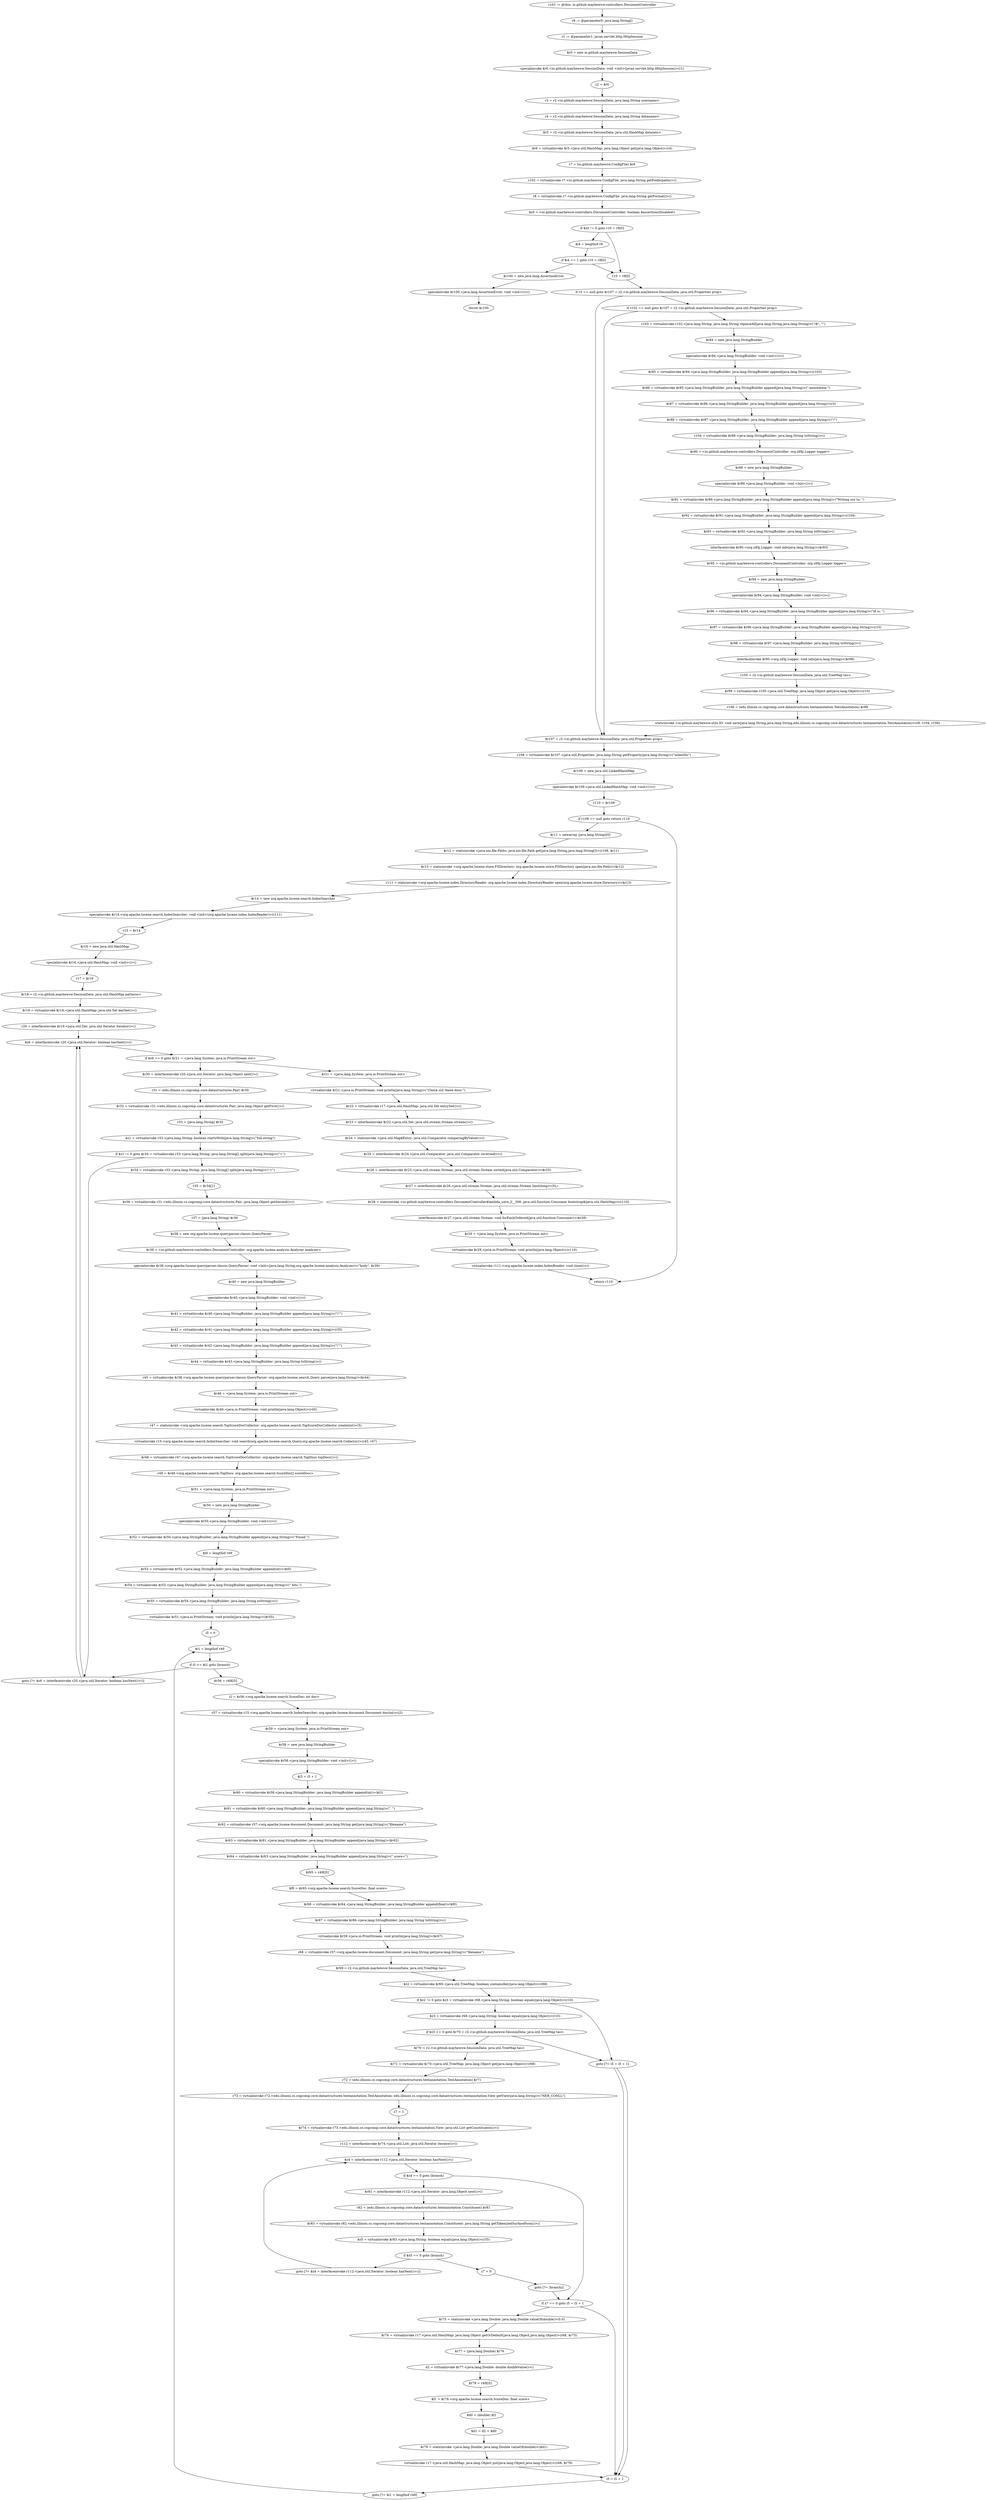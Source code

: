 digraph "unitGraph" {
    "r101 := @this: io.github.mayhewsw.controllers.DocumentController"
    "r9 := @parameter0: java.lang.String[]"
    "r1 := @parameter1: javax.servlet.http.HttpSession"
    "$r0 = new io.github.mayhewsw.SessionData"
    "specialinvoke $r0.<io.github.mayhewsw.SessionData: void <init>(javax.servlet.http.HttpSession)>(r1)"
    "r2 = $r0"
    "r3 = r2.<io.github.mayhewsw.SessionData: java.lang.String username>"
    "r4 = r2.<io.github.mayhewsw.SessionData: java.lang.String dataname>"
    "$r5 = r2.<io.github.mayhewsw.SessionData: java.util.HashMap datasets>"
    "$r6 = virtualinvoke $r5.<java.util.HashMap: java.lang.Object get(java.lang.Object)>(r4)"
    "r7 = (io.github.mayhewsw.ConfigFile) $r6"
    "r102 = virtualinvoke r7.<io.github.mayhewsw.ConfigFile: java.lang.String getFolderpath()>()"
    "r8 = virtualinvoke r7.<io.github.mayhewsw.ConfigFile: java.lang.String getFormat()>()"
    "$z0 = <io.github.mayhewsw.controllers.DocumentController: boolean $assertionsDisabled>"
    "if $z0 != 0 goto r10 = r9[0]"
    "$i4 = lengthof r9"
    "if $i4 == 1 goto r10 = r9[0]"
    "$r100 = new java.lang.AssertionError"
    "specialinvoke $r100.<java.lang.AssertionError: void <init>()>()"
    "throw $r100"
    "r10 = r9[0]"
    "if r3 == null goto $r107 = r2.<io.github.mayhewsw.SessionData: java.util.Properties prop>"
    "if r102 == null goto $r107 = r2.<io.github.mayhewsw.SessionData: java.util.Properties prop>"
    "r103 = virtualinvoke r102.<java.lang.String: java.lang.String replaceAll(java.lang.String,java.lang.String)>(\"/$\", \"\")"
    "$r84 = new java.lang.StringBuilder"
    "specialinvoke $r84.<java.lang.StringBuilder: void <init>()>()"
    "$r85 = virtualinvoke $r84.<java.lang.StringBuilder: java.lang.StringBuilder append(java.lang.String)>(r103)"
    "$r86 = virtualinvoke $r85.<java.lang.StringBuilder: java.lang.StringBuilder append(java.lang.String)>(\"-annotation-\")"
    "$r87 = virtualinvoke $r86.<java.lang.StringBuilder: java.lang.StringBuilder append(java.lang.String)>(r3)"
    "$r88 = virtualinvoke $r87.<java.lang.StringBuilder: java.lang.StringBuilder append(java.lang.String)>(\"/\")"
    "r104 = virtualinvoke $r88.<java.lang.StringBuilder: java.lang.String toString()>()"
    "$r90 = <io.github.mayhewsw.controllers.DocumentController: org.slf4j.Logger logger>"
    "$r89 = new java.lang.StringBuilder"
    "specialinvoke $r89.<java.lang.StringBuilder: void <init>()>()"
    "$r91 = virtualinvoke $r89.<java.lang.StringBuilder: java.lang.StringBuilder append(java.lang.String)>(\"Writing out to: \")"
    "$r92 = virtualinvoke $r91.<java.lang.StringBuilder: java.lang.StringBuilder append(java.lang.String)>(r104)"
    "$r93 = virtualinvoke $r92.<java.lang.StringBuilder: java.lang.String toString()>()"
    "interfaceinvoke $r90.<org.slf4j.Logger: void info(java.lang.String)>($r93)"
    "$r95 = <io.github.mayhewsw.controllers.DocumentController: org.slf4j.Logger logger>"
    "$r94 = new java.lang.StringBuilder"
    "specialinvoke $r94.<java.lang.StringBuilder: void <init>()>()"
    "$r96 = virtualinvoke $r94.<java.lang.StringBuilder: java.lang.StringBuilder append(java.lang.String)>(\"id is: \")"
    "$r97 = virtualinvoke $r96.<java.lang.StringBuilder: java.lang.StringBuilder append(java.lang.String)>(r10)"
    "$r98 = virtualinvoke $r97.<java.lang.StringBuilder: java.lang.String toString()>()"
    "interfaceinvoke $r95.<org.slf4j.Logger: void info(java.lang.String)>($r98)"
    "r105 = r2.<io.github.mayhewsw.SessionData: java.util.TreeMap tas>"
    "$r99 = virtualinvoke r105.<java.util.TreeMap: java.lang.Object get(java.lang.Object)>(r10)"
    "r106 = (edu.illinois.cs.cogcomp.core.datastructures.textannotation.TextAnnotation) $r99"
    "staticinvoke <io.github.mayhewsw.utils.IO: void save(java.lang.String,java.lang.String,edu.illinois.cs.cogcomp.core.datastructures.textannotation.TextAnnotation)>(r8, r104, r106)"
    "$r107 = r2.<io.github.mayhewsw.SessionData: java.util.Properties prop>"
    "r108 = virtualinvoke $r107.<java.util.Properties: java.lang.String getProperty(java.lang.String)>(\"indexDir\")"
    "$r109 = new java.util.LinkedHashMap"
    "specialinvoke $r109.<java.util.LinkedHashMap: void <init>()>()"
    "r110 = $r109"
    "if r108 == null goto return r110"
    "$r11 = newarray (java.lang.String)[0]"
    "$r12 = staticinvoke <java.nio.file.Paths: java.nio.file.Path get(java.lang.String,java.lang.String[])>(r108, $r11)"
    "$r13 = staticinvoke <org.apache.lucene.store.FSDirectory: org.apache.lucene.store.FSDirectory open(java.nio.file.Path)>($r12)"
    "r111 = staticinvoke <org.apache.lucene.index.DirectoryReader: org.apache.lucene.index.DirectoryReader open(org.apache.lucene.store.Directory)>($r13)"
    "$r14 = new org.apache.lucene.search.IndexSearcher"
    "specialinvoke $r14.<org.apache.lucene.search.IndexSearcher: void <init>(org.apache.lucene.index.IndexReader)>(r111)"
    "r15 = $r14"
    "$r16 = new java.util.HashMap"
    "specialinvoke $r16.<java.util.HashMap: void <init>()>()"
    "r17 = $r16"
    "$r18 = r2.<io.github.mayhewsw.SessionData: java.util.HashMap patterns>"
    "$r19 = virtualinvoke $r18.<java.util.HashMap: java.util.Set keySet()>()"
    "r20 = interfaceinvoke $r19.<java.util.Set: java.util.Iterator iterator()>()"
    "$z6 = interfaceinvoke r20.<java.util.Iterator: boolean hasNext()>()"
    "if $z6 == 0 goto $r21 = <java.lang.System: java.io.PrintStream out>"
    "$r30 = interfaceinvoke r20.<java.util.Iterator: java.lang.Object next()>()"
    "r31 = (edu.illinois.cs.cogcomp.core.datastructures.Pair) $r30"
    "$r32 = virtualinvoke r31.<edu.illinois.cs.cogcomp.core.datastructures.Pair: java.lang.Object getFirst()>()"
    "r33 = (java.lang.String) $r32"
    "$z1 = virtualinvoke r33.<java.lang.String: boolean startsWith(java.lang.String)>(\"full-string\")"
    "if $z1 != 0 goto $r34 = virtualinvoke r33.<java.lang.String: java.lang.String[] split(java.lang.String)>(\"=\")"
    "goto [?= $z6 = interfaceinvoke r20.<java.util.Iterator: boolean hasNext()>()]"
    "$r34 = virtualinvoke r33.<java.lang.String: java.lang.String[] split(java.lang.String)>(\"=\")"
    "r35 = $r34[1]"
    "$r36 = virtualinvoke r31.<edu.illinois.cs.cogcomp.core.datastructures.Pair: java.lang.Object getSecond()>()"
    "r37 = (java.lang.String) $r36"
    "$r38 = new org.apache.lucene.queryparser.classic.QueryParser"
    "$r39 = <io.github.mayhewsw.controllers.DocumentController: org.apache.lucene.analysis.Analyzer analyzer>"
    "specialinvoke $r38.<org.apache.lucene.queryparser.classic.QueryParser: void <init>(java.lang.String,org.apache.lucene.analysis.Analyzer)>(\"body\", $r39)"
    "$r40 = new java.lang.StringBuilder"
    "specialinvoke $r40.<java.lang.StringBuilder: void <init>()>()"
    "$r41 = virtualinvoke $r40.<java.lang.StringBuilder: java.lang.StringBuilder append(java.lang.String)>(\"\\\"\")"
    "$r42 = virtualinvoke $r41.<java.lang.StringBuilder: java.lang.StringBuilder append(java.lang.String)>(r35)"
    "$r43 = virtualinvoke $r42.<java.lang.StringBuilder: java.lang.StringBuilder append(java.lang.String)>(\"\\\"\")"
    "$r44 = virtualinvoke $r43.<java.lang.StringBuilder: java.lang.String toString()>()"
    "r45 = virtualinvoke $r38.<org.apache.lucene.queryparser.classic.QueryParser: org.apache.lucene.search.Query parse(java.lang.String)>($r44)"
    "$r46 = <java.lang.System: java.io.PrintStream out>"
    "virtualinvoke $r46.<java.io.PrintStream: void println(java.lang.Object)>(r45)"
    "r47 = staticinvoke <org.apache.lucene.search.TopScoreDocCollector: org.apache.lucene.search.TopScoreDocCollector create(int)>(5)"
    "virtualinvoke r15.<org.apache.lucene.search.IndexSearcher: void search(org.apache.lucene.search.Query,org.apache.lucene.search.Collector)>(r45, r47)"
    "$r48 = virtualinvoke r47.<org.apache.lucene.search.TopScoreDocCollector: org.apache.lucene.search.TopDocs topDocs()>()"
    "r49 = $r48.<org.apache.lucene.search.TopDocs: org.apache.lucene.search.ScoreDoc[] scoreDocs>"
    "$r51 = <java.lang.System: java.io.PrintStream out>"
    "$r50 = new java.lang.StringBuilder"
    "specialinvoke $r50.<java.lang.StringBuilder: void <init>()>()"
    "$r52 = virtualinvoke $r50.<java.lang.StringBuilder: java.lang.StringBuilder append(java.lang.String)>(\"Found \")"
    "$i0 = lengthof r49"
    "$r53 = virtualinvoke $r52.<java.lang.StringBuilder: java.lang.StringBuilder append(int)>($i0)"
    "$r54 = virtualinvoke $r53.<java.lang.StringBuilder: java.lang.StringBuilder append(java.lang.String)>(\" hits.\")"
    "$r55 = virtualinvoke $r54.<java.lang.StringBuilder: java.lang.String toString()>()"
    "virtualinvoke $r51.<java.io.PrintStream: void println(java.lang.String)>($r55)"
    "i5 = 0"
    "$i1 = lengthof r49"
    "if i5 >= $i1 goto (branch)"
    "$r56 = r49[i5]"
    "i2 = $r56.<org.apache.lucene.search.ScoreDoc: int doc>"
    "r57 = virtualinvoke r15.<org.apache.lucene.search.IndexSearcher: org.apache.lucene.document.Document doc(int)>(i2)"
    "$r59 = <java.lang.System: java.io.PrintStream out>"
    "$r58 = new java.lang.StringBuilder"
    "specialinvoke $r58.<java.lang.StringBuilder: void <init>()>()"
    "$i3 = i5 + 1"
    "$r60 = virtualinvoke $r58.<java.lang.StringBuilder: java.lang.StringBuilder append(int)>($i3)"
    "$r61 = virtualinvoke $r60.<java.lang.StringBuilder: java.lang.StringBuilder append(java.lang.String)>(\". \")"
    "$r62 = virtualinvoke r57.<org.apache.lucene.document.Document: java.lang.String get(java.lang.String)>(\"filename\")"
    "$r63 = virtualinvoke $r61.<java.lang.StringBuilder: java.lang.StringBuilder append(java.lang.String)>($r62)"
    "$r64 = virtualinvoke $r63.<java.lang.StringBuilder: java.lang.StringBuilder append(java.lang.String)>(\" score=\")"
    "$r65 = r49[i5]"
    "$f0 = $r65.<org.apache.lucene.search.ScoreDoc: float score>"
    "$r66 = virtualinvoke $r64.<java.lang.StringBuilder: java.lang.StringBuilder append(float)>($f0)"
    "$r67 = virtualinvoke $r66.<java.lang.StringBuilder: java.lang.String toString()>()"
    "virtualinvoke $r59.<java.io.PrintStream: void println(java.lang.String)>($r67)"
    "r68 = virtualinvoke r57.<org.apache.lucene.document.Document: java.lang.String get(java.lang.String)>(\"filename\")"
    "$r69 = r2.<io.github.mayhewsw.SessionData: java.util.TreeMap tas>"
    "$z2 = virtualinvoke $r69.<java.util.TreeMap: boolean containsKey(java.lang.Object)>(r68)"
    "if $z2 != 0 goto $z3 = virtualinvoke r68.<java.lang.String: boolean equals(java.lang.Object)>(r10)"
    "goto [?= i5 = i5 + 1]"
    "$z3 = virtualinvoke r68.<java.lang.String: boolean equals(java.lang.Object)>(r10)"
    "if $z3 == 0 goto $r70 = r2.<io.github.mayhewsw.SessionData: java.util.TreeMap tas>"
    "$r70 = r2.<io.github.mayhewsw.SessionData: java.util.TreeMap tas>"
    "$r71 = virtualinvoke $r70.<java.util.TreeMap: java.lang.Object get(java.lang.Object)>(r68)"
    "r72 = (edu.illinois.cs.cogcomp.core.datastructures.textannotation.TextAnnotation) $r71"
    "r73 = virtualinvoke r72.<edu.illinois.cs.cogcomp.core.datastructures.textannotation.TextAnnotation: edu.illinois.cs.cogcomp.core.datastructures.textannotation.View getView(java.lang.String)>(\"NER_CONLL\")"
    "z7 = 1"
    "$r74 = virtualinvoke r73.<edu.illinois.cs.cogcomp.core.datastructures.textannotation.View: java.util.List getConstituents()>()"
    "r112 = interfaceinvoke $r74.<java.util.List: java.util.Iterator iterator()>()"
    "$z4 = interfaceinvoke r112.<java.util.Iterator: boolean hasNext()>()"
    "if $z4 == 0 goto (branch)"
    "$r81 = interfaceinvoke r112.<java.util.Iterator: java.lang.Object next()>()"
    "r82 = (edu.illinois.cs.cogcomp.core.datastructures.textannotation.Constituent) $r81"
    "$r83 = virtualinvoke r82.<edu.illinois.cs.cogcomp.core.datastructures.textannotation.Constituent: java.lang.String getTokenizedSurfaceForm()>()"
    "$z5 = virtualinvoke $r83.<java.lang.String: boolean equals(java.lang.Object)>(r35)"
    "if $z5 == 0 goto (branch)"
    "z7 = 0"
    "goto [?= (branch)]"
    "goto [?= $z4 = interfaceinvoke r112.<java.util.Iterator: boolean hasNext()>()]"
    "if z7 == 0 goto i5 = i5 + 1"
    "$r75 = staticinvoke <java.lang.Double: java.lang.Double valueOf(double)>(0.0)"
    "$r76 = virtualinvoke r17.<java.util.HashMap: java.lang.Object getOrDefault(java.lang.Object,java.lang.Object)>(r68, $r75)"
    "$r77 = (java.lang.Double) $r76"
    "d2 = virtualinvoke $r77.<java.lang.Double: double doubleValue()>()"
    "$r78 = r49[i5]"
    "$f1 = $r78.<org.apache.lucene.search.ScoreDoc: float score>"
    "$d0 = (double) $f1"
    "$d1 = d2 + $d0"
    "$r79 = staticinvoke <java.lang.Double: java.lang.Double valueOf(double)>($d1)"
    "virtualinvoke r17.<java.util.HashMap: java.lang.Object put(java.lang.Object,java.lang.Object)>(r68, $r79)"
    "i5 = i5 + 1"
    "goto [?= $i1 = lengthof r49]"
    "$r21 = <java.lang.System: java.io.PrintStream out>"
    "virtualinvoke $r21.<java.io.PrintStream: void println(java.lang.String)>(\"Check out these docs:\")"
    "$r22 = virtualinvoke r17.<java.util.HashMap: java.util.Set entrySet()>()"
    "$r23 = interfaceinvoke $r22.<java.util.Set: java.util.stream.Stream stream()>()"
    "$r24 = staticinvoke <java.util.Map$Entry: java.util.Comparator comparingByValue()>()"
    "$r25 = interfaceinvoke $r24.<java.util.Comparator: java.util.Comparator reversed()>()"
    "$r26 = interfaceinvoke $r23.<java.util.stream.Stream: java.util.stream.Stream sorted(java.util.Comparator)>($r25)"
    "$r27 = interfaceinvoke $r26.<java.util.stream.Stream: java.util.stream.Stream limit(long)>(5L)"
    "$r28 = staticinvoke <io.github.mayhewsw.controllers.DocumentController$lambda_save_2__306: java.util.function.Consumer bootstrap$(java.util.HashMap)>(r110)"
    "interfaceinvoke $r27.<java.util.stream.Stream: void forEachOrdered(java.util.function.Consumer)>($r28)"
    "$r29 = <java.lang.System: java.io.PrintStream out>"
    "virtualinvoke $r29.<java.io.PrintStream: void println(java.lang.Object)>(r110)"
    "virtualinvoke r111.<org.apache.lucene.index.IndexReader: void close()>()"
    "return r110"
    "r101 := @this: io.github.mayhewsw.controllers.DocumentController"->"r9 := @parameter0: java.lang.String[]";
    "r9 := @parameter0: java.lang.String[]"->"r1 := @parameter1: javax.servlet.http.HttpSession";
    "r1 := @parameter1: javax.servlet.http.HttpSession"->"$r0 = new io.github.mayhewsw.SessionData";
    "$r0 = new io.github.mayhewsw.SessionData"->"specialinvoke $r0.<io.github.mayhewsw.SessionData: void <init>(javax.servlet.http.HttpSession)>(r1)";
    "specialinvoke $r0.<io.github.mayhewsw.SessionData: void <init>(javax.servlet.http.HttpSession)>(r1)"->"r2 = $r0";
    "r2 = $r0"->"r3 = r2.<io.github.mayhewsw.SessionData: java.lang.String username>";
    "r3 = r2.<io.github.mayhewsw.SessionData: java.lang.String username>"->"r4 = r2.<io.github.mayhewsw.SessionData: java.lang.String dataname>";
    "r4 = r2.<io.github.mayhewsw.SessionData: java.lang.String dataname>"->"$r5 = r2.<io.github.mayhewsw.SessionData: java.util.HashMap datasets>";
    "$r5 = r2.<io.github.mayhewsw.SessionData: java.util.HashMap datasets>"->"$r6 = virtualinvoke $r5.<java.util.HashMap: java.lang.Object get(java.lang.Object)>(r4)";
    "$r6 = virtualinvoke $r5.<java.util.HashMap: java.lang.Object get(java.lang.Object)>(r4)"->"r7 = (io.github.mayhewsw.ConfigFile) $r6";
    "r7 = (io.github.mayhewsw.ConfigFile) $r6"->"r102 = virtualinvoke r7.<io.github.mayhewsw.ConfigFile: java.lang.String getFolderpath()>()";
    "r102 = virtualinvoke r7.<io.github.mayhewsw.ConfigFile: java.lang.String getFolderpath()>()"->"r8 = virtualinvoke r7.<io.github.mayhewsw.ConfigFile: java.lang.String getFormat()>()";
    "r8 = virtualinvoke r7.<io.github.mayhewsw.ConfigFile: java.lang.String getFormat()>()"->"$z0 = <io.github.mayhewsw.controllers.DocumentController: boolean $assertionsDisabled>";
    "$z0 = <io.github.mayhewsw.controllers.DocumentController: boolean $assertionsDisabled>"->"if $z0 != 0 goto r10 = r9[0]";
    "if $z0 != 0 goto r10 = r9[0]"->"$i4 = lengthof r9";
    "if $z0 != 0 goto r10 = r9[0]"->"r10 = r9[0]";
    "$i4 = lengthof r9"->"if $i4 == 1 goto r10 = r9[0]";
    "if $i4 == 1 goto r10 = r9[0]"->"$r100 = new java.lang.AssertionError";
    "if $i4 == 1 goto r10 = r9[0]"->"r10 = r9[0]";
    "$r100 = new java.lang.AssertionError"->"specialinvoke $r100.<java.lang.AssertionError: void <init>()>()";
    "specialinvoke $r100.<java.lang.AssertionError: void <init>()>()"->"throw $r100";
    "r10 = r9[0]"->"if r3 == null goto $r107 = r2.<io.github.mayhewsw.SessionData: java.util.Properties prop>";
    "if r3 == null goto $r107 = r2.<io.github.mayhewsw.SessionData: java.util.Properties prop>"->"if r102 == null goto $r107 = r2.<io.github.mayhewsw.SessionData: java.util.Properties prop>";
    "if r3 == null goto $r107 = r2.<io.github.mayhewsw.SessionData: java.util.Properties prop>"->"$r107 = r2.<io.github.mayhewsw.SessionData: java.util.Properties prop>";
    "if r102 == null goto $r107 = r2.<io.github.mayhewsw.SessionData: java.util.Properties prop>"->"r103 = virtualinvoke r102.<java.lang.String: java.lang.String replaceAll(java.lang.String,java.lang.String)>(\"/$\", \"\")";
    "if r102 == null goto $r107 = r2.<io.github.mayhewsw.SessionData: java.util.Properties prop>"->"$r107 = r2.<io.github.mayhewsw.SessionData: java.util.Properties prop>";
    "r103 = virtualinvoke r102.<java.lang.String: java.lang.String replaceAll(java.lang.String,java.lang.String)>(\"/$\", \"\")"->"$r84 = new java.lang.StringBuilder";
    "$r84 = new java.lang.StringBuilder"->"specialinvoke $r84.<java.lang.StringBuilder: void <init>()>()";
    "specialinvoke $r84.<java.lang.StringBuilder: void <init>()>()"->"$r85 = virtualinvoke $r84.<java.lang.StringBuilder: java.lang.StringBuilder append(java.lang.String)>(r103)";
    "$r85 = virtualinvoke $r84.<java.lang.StringBuilder: java.lang.StringBuilder append(java.lang.String)>(r103)"->"$r86 = virtualinvoke $r85.<java.lang.StringBuilder: java.lang.StringBuilder append(java.lang.String)>(\"-annotation-\")";
    "$r86 = virtualinvoke $r85.<java.lang.StringBuilder: java.lang.StringBuilder append(java.lang.String)>(\"-annotation-\")"->"$r87 = virtualinvoke $r86.<java.lang.StringBuilder: java.lang.StringBuilder append(java.lang.String)>(r3)";
    "$r87 = virtualinvoke $r86.<java.lang.StringBuilder: java.lang.StringBuilder append(java.lang.String)>(r3)"->"$r88 = virtualinvoke $r87.<java.lang.StringBuilder: java.lang.StringBuilder append(java.lang.String)>(\"/\")";
    "$r88 = virtualinvoke $r87.<java.lang.StringBuilder: java.lang.StringBuilder append(java.lang.String)>(\"/\")"->"r104 = virtualinvoke $r88.<java.lang.StringBuilder: java.lang.String toString()>()";
    "r104 = virtualinvoke $r88.<java.lang.StringBuilder: java.lang.String toString()>()"->"$r90 = <io.github.mayhewsw.controllers.DocumentController: org.slf4j.Logger logger>";
    "$r90 = <io.github.mayhewsw.controllers.DocumentController: org.slf4j.Logger logger>"->"$r89 = new java.lang.StringBuilder";
    "$r89 = new java.lang.StringBuilder"->"specialinvoke $r89.<java.lang.StringBuilder: void <init>()>()";
    "specialinvoke $r89.<java.lang.StringBuilder: void <init>()>()"->"$r91 = virtualinvoke $r89.<java.lang.StringBuilder: java.lang.StringBuilder append(java.lang.String)>(\"Writing out to: \")";
    "$r91 = virtualinvoke $r89.<java.lang.StringBuilder: java.lang.StringBuilder append(java.lang.String)>(\"Writing out to: \")"->"$r92 = virtualinvoke $r91.<java.lang.StringBuilder: java.lang.StringBuilder append(java.lang.String)>(r104)";
    "$r92 = virtualinvoke $r91.<java.lang.StringBuilder: java.lang.StringBuilder append(java.lang.String)>(r104)"->"$r93 = virtualinvoke $r92.<java.lang.StringBuilder: java.lang.String toString()>()";
    "$r93 = virtualinvoke $r92.<java.lang.StringBuilder: java.lang.String toString()>()"->"interfaceinvoke $r90.<org.slf4j.Logger: void info(java.lang.String)>($r93)";
    "interfaceinvoke $r90.<org.slf4j.Logger: void info(java.lang.String)>($r93)"->"$r95 = <io.github.mayhewsw.controllers.DocumentController: org.slf4j.Logger logger>";
    "$r95 = <io.github.mayhewsw.controllers.DocumentController: org.slf4j.Logger logger>"->"$r94 = new java.lang.StringBuilder";
    "$r94 = new java.lang.StringBuilder"->"specialinvoke $r94.<java.lang.StringBuilder: void <init>()>()";
    "specialinvoke $r94.<java.lang.StringBuilder: void <init>()>()"->"$r96 = virtualinvoke $r94.<java.lang.StringBuilder: java.lang.StringBuilder append(java.lang.String)>(\"id is: \")";
    "$r96 = virtualinvoke $r94.<java.lang.StringBuilder: java.lang.StringBuilder append(java.lang.String)>(\"id is: \")"->"$r97 = virtualinvoke $r96.<java.lang.StringBuilder: java.lang.StringBuilder append(java.lang.String)>(r10)";
    "$r97 = virtualinvoke $r96.<java.lang.StringBuilder: java.lang.StringBuilder append(java.lang.String)>(r10)"->"$r98 = virtualinvoke $r97.<java.lang.StringBuilder: java.lang.String toString()>()";
    "$r98 = virtualinvoke $r97.<java.lang.StringBuilder: java.lang.String toString()>()"->"interfaceinvoke $r95.<org.slf4j.Logger: void info(java.lang.String)>($r98)";
    "interfaceinvoke $r95.<org.slf4j.Logger: void info(java.lang.String)>($r98)"->"r105 = r2.<io.github.mayhewsw.SessionData: java.util.TreeMap tas>";
    "r105 = r2.<io.github.mayhewsw.SessionData: java.util.TreeMap tas>"->"$r99 = virtualinvoke r105.<java.util.TreeMap: java.lang.Object get(java.lang.Object)>(r10)";
    "$r99 = virtualinvoke r105.<java.util.TreeMap: java.lang.Object get(java.lang.Object)>(r10)"->"r106 = (edu.illinois.cs.cogcomp.core.datastructures.textannotation.TextAnnotation) $r99";
    "r106 = (edu.illinois.cs.cogcomp.core.datastructures.textannotation.TextAnnotation) $r99"->"staticinvoke <io.github.mayhewsw.utils.IO: void save(java.lang.String,java.lang.String,edu.illinois.cs.cogcomp.core.datastructures.textannotation.TextAnnotation)>(r8, r104, r106)";
    "staticinvoke <io.github.mayhewsw.utils.IO: void save(java.lang.String,java.lang.String,edu.illinois.cs.cogcomp.core.datastructures.textannotation.TextAnnotation)>(r8, r104, r106)"->"$r107 = r2.<io.github.mayhewsw.SessionData: java.util.Properties prop>";
    "$r107 = r2.<io.github.mayhewsw.SessionData: java.util.Properties prop>"->"r108 = virtualinvoke $r107.<java.util.Properties: java.lang.String getProperty(java.lang.String)>(\"indexDir\")";
    "r108 = virtualinvoke $r107.<java.util.Properties: java.lang.String getProperty(java.lang.String)>(\"indexDir\")"->"$r109 = new java.util.LinkedHashMap";
    "$r109 = new java.util.LinkedHashMap"->"specialinvoke $r109.<java.util.LinkedHashMap: void <init>()>()";
    "specialinvoke $r109.<java.util.LinkedHashMap: void <init>()>()"->"r110 = $r109";
    "r110 = $r109"->"if r108 == null goto return r110";
    "if r108 == null goto return r110"->"$r11 = newarray (java.lang.String)[0]";
    "if r108 == null goto return r110"->"return r110";
    "$r11 = newarray (java.lang.String)[0]"->"$r12 = staticinvoke <java.nio.file.Paths: java.nio.file.Path get(java.lang.String,java.lang.String[])>(r108, $r11)";
    "$r12 = staticinvoke <java.nio.file.Paths: java.nio.file.Path get(java.lang.String,java.lang.String[])>(r108, $r11)"->"$r13 = staticinvoke <org.apache.lucene.store.FSDirectory: org.apache.lucene.store.FSDirectory open(java.nio.file.Path)>($r12)";
    "$r13 = staticinvoke <org.apache.lucene.store.FSDirectory: org.apache.lucene.store.FSDirectory open(java.nio.file.Path)>($r12)"->"r111 = staticinvoke <org.apache.lucene.index.DirectoryReader: org.apache.lucene.index.DirectoryReader open(org.apache.lucene.store.Directory)>($r13)";
    "r111 = staticinvoke <org.apache.lucene.index.DirectoryReader: org.apache.lucene.index.DirectoryReader open(org.apache.lucene.store.Directory)>($r13)"->"$r14 = new org.apache.lucene.search.IndexSearcher";
    "$r14 = new org.apache.lucene.search.IndexSearcher"->"specialinvoke $r14.<org.apache.lucene.search.IndexSearcher: void <init>(org.apache.lucene.index.IndexReader)>(r111)";
    "specialinvoke $r14.<org.apache.lucene.search.IndexSearcher: void <init>(org.apache.lucene.index.IndexReader)>(r111)"->"r15 = $r14";
    "r15 = $r14"->"$r16 = new java.util.HashMap";
    "$r16 = new java.util.HashMap"->"specialinvoke $r16.<java.util.HashMap: void <init>()>()";
    "specialinvoke $r16.<java.util.HashMap: void <init>()>()"->"r17 = $r16";
    "r17 = $r16"->"$r18 = r2.<io.github.mayhewsw.SessionData: java.util.HashMap patterns>";
    "$r18 = r2.<io.github.mayhewsw.SessionData: java.util.HashMap patterns>"->"$r19 = virtualinvoke $r18.<java.util.HashMap: java.util.Set keySet()>()";
    "$r19 = virtualinvoke $r18.<java.util.HashMap: java.util.Set keySet()>()"->"r20 = interfaceinvoke $r19.<java.util.Set: java.util.Iterator iterator()>()";
    "r20 = interfaceinvoke $r19.<java.util.Set: java.util.Iterator iterator()>()"->"$z6 = interfaceinvoke r20.<java.util.Iterator: boolean hasNext()>()";
    "$z6 = interfaceinvoke r20.<java.util.Iterator: boolean hasNext()>()"->"if $z6 == 0 goto $r21 = <java.lang.System: java.io.PrintStream out>";
    "if $z6 == 0 goto $r21 = <java.lang.System: java.io.PrintStream out>"->"$r30 = interfaceinvoke r20.<java.util.Iterator: java.lang.Object next()>()";
    "if $z6 == 0 goto $r21 = <java.lang.System: java.io.PrintStream out>"->"$r21 = <java.lang.System: java.io.PrintStream out>";
    "$r30 = interfaceinvoke r20.<java.util.Iterator: java.lang.Object next()>()"->"r31 = (edu.illinois.cs.cogcomp.core.datastructures.Pair) $r30";
    "r31 = (edu.illinois.cs.cogcomp.core.datastructures.Pair) $r30"->"$r32 = virtualinvoke r31.<edu.illinois.cs.cogcomp.core.datastructures.Pair: java.lang.Object getFirst()>()";
    "$r32 = virtualinvoke r31.<edu.illinois.cs.cogcomp.core.datastructures.Pair: java.lang.Object getFirst()>()"->"r33 = (java.lang.String) $r32";
    "r33 = (java.lang.String) $r32"->"$z1 = virtualinvoke r33.<java.lang.String: boolean startsWith(java.lang.String)>(\"full-string\")";
    "$z1 = virtualinvoke r33.<java.lang.String: boolean startsWith(java.lang.String)>(\"full-string\")"->"if $z1 != 0 goto $r34 = virtualinvoke r33.<java.lang.String: java.lang.String[] split(java.lang.String)>(\"=\")";
    "if $z1 != 0 goto $r34 = virtualinvoke r33.<java.lang.String: java.lang.String[] split(java.lang.String)>(\"=\")"->"goto [?= $z6 = interfaceinvoke r20.<java.util.Iterator: boolean hasNext()>()]";
    "if $z1 != 0 goto $r34 = virtualinvoke r33.<java.lang.String: java.lang.String[] split(java.lang.String)>(\"=\")"->"$r34 = virtualinvoke r33.<java.lang.String: java.lang.String[] split(java.lang.String)>(\"=\")";
    "goto [?= $z6 = interfaceinvoke r20.<java.util.Iterator: boolean hasNext()>()]"->"$z6 = interfaceinvoke r20.<java.util.Iterator: boolean hasNext()>()";
    "$r34 = virtualinvoke r33.<java.lang.String: java.lang.String[] split(java.lang.String)>(\"=\")"->"r35 = $r34[1]";
    "r35 = $r34[1]"->"$r36 = virtualinvoke r31.<edu.illinois.cs.cogcomp.core.datastructures.Pair: java.lang.Object getSecond()>()";
    "$r36 = virtualinvoke r31.<edu.illinois.cs.cogcomp.core.datastructures.Pair: java.lang.Object getSecond()>()"->"r37 = (java.lang.String) $r36";
    "r37 = (java.lang.String) $r36"->"$r38 = new org.apache.lucene.queryparser.classic.QueryParser";
    "$r38 = new org.apache.lucene.queryparser.classic.QueryParser"->"$r39 = <io.github.mayhewsw.controllers.DocumentController: org.apache.lucene.analysis.Analyzer analyzer>";
    "$r39 = <io.github.mayhewsw.controllers.DocumentController: org.apache.lucene.analysis.Analyzer analyzer>"->"specialinvoke $r38.<org.apache.lucene.queryparser.classic.QueryParser: void <init>(java.lang.String,org.apache.lucene.analysis.Analyzer)>(\"body\", $r39)";
    "specialinvoke $r38.<org.apache.lucene.queryparser.classic.QueryParser: void <init>(java.lang.String,org.apache.lucene.analysis.Analyzer)>(\"body\", $r39)"->"$r40 = new java.lang.StringBuilder";
    "$r40 = new java.lang.StringBuilder"->"specialinvoke $r40.<java.lang.StringBuilder: void <init>()>()";
    "specialinvoke $r40.<java.lang.StringBuilder: void <init>()>()"->"$r41 = virtualinvoke $r40.<java.lang.StringBuilder: java.lang.StringBuilder append(java.lang.String)>(\"\\\"\")";
    "$r41 = virtualinvoke $r40.<java.lang.StringBuilder: java.lang.StringBuilder append(java.lang.String)>(\"\\\"\")"->"$r42 = virtualinvoke $r41.<java.lang.StringBuilder: java.lang.StringBuilder append(java.lang.String)>(r35)";
    "$r42 = virtualinvoke $r41.<java.lang.StringBuilder: java.lang.StringBuilder append(java.lang.String)>(r35)"->"$r43 = virtualinvoke $r42.<java.lang.StringBuilder: java.lang.StringBuilder append(java.lang.String)>(\"\\\"\")";
    "$r43 = virtualinvoke $r42.<java.lang.StringBuilder: java.lang.StringBuilder append(java.lang.String)>(\"\\\"\")"->"$r44 = virtualinvoke $r43.<java.lang.StringBuilder: java.lang.String toString()>()";
    "$r44 = virtualinvoke $r43.<java.lang.StringBuilder: java.lang.String toString()>()"->"r45 = virtualinvoke $r38.<org.apache.lucene.queryparser.classic.QueryParser: org.apache.lucene.search.Query parse(java.lang.String)>($r44)";
    "r45 = virtualinvoke $r38.<org.apache.lucene.queryparser.classic.QueryParser: org.apache.lucene.search.Query parse(java.lang.String)>($r44)"->"$r46 = <java.lang.System: java.io.PrintStream out>";
    "$r46 = <java.lang.System: java.io.PrintStream out>"->"virtualinvoke $r46.<java.io.PrintStream: void println(java.lang.Object)>(r45)";
    "virtualinvoke $r46.<java.io.PrintStream: void println(java.lang.Object)>(r45)"->"r47 = staticinvoke <org.apache.lucene.search.TopScoreDocCollector: org.apache.lucene.search.TopScoreDocCollector create(int)>(5)";
    "r47 = staticinvoke <org.apache.lucene.search.TopScoreDocCollector: org.apache.lucene.search.TopScoreDocCollector create(int)>(5)"->"virtualinvoke r15.<org.apache.lucene.search.IndexSearcher: void search(org.apache.lucene.search.Query,org.apache.lucene.search.Collector)>(r45, r47)";
    "virtualinvoke r15.<org.apache.lucene.search.IndexSearcher: void search(org.apache.lucene.search.Query,org.apache.lucene.search.Collector)>(r45, r47)"->"$r48 = virtualinvoke r47.<org.apache.lucene.search.TopScoreDocCollector: org.apache.lucene.search.TopDocs topDocs()>()";
    "$r48 = virtualinvoke r47.<org.apache.lucene.search.TopScoreDocCollector: org.apache.lucene.search.TopDocs topDocs()>()"->"r49 = $r48.<org.apache.lucene.search.TopDocs: org.apache.lucene.search.ScoreDoc[] scoreDocs>";
    "r49 = $r48.<org.apache.lucene.search.TopDocs: org.apache.lucene.search.ScoreDoc[] scoreDocs>"->"$r51 = <java.lang.System: java.io.PrintStream out>";
    "$r51 = <java.lang.System: java.io.PrintStream out>"->"$r50 = new java.lang.StringBuilder";
    "$r50 = new java.lang.StringBuilder"->"specialinvoke $r50.<java.lang.StringBuilder: void <init>()>()";
    "specialinvoke $r50.<java.lang.StringBuilder: void <init>()>()"->"$r52 = virtualinvoke $r50.<java.lang.StringBuilder: java.lang.StringBuilder append(java.lang.String)>(\"Found \")";
    "$r52 = virtualinvoke $r50.<java.lang.StringBuilder: java.lang.StringBuilder append(java.lang.String)>(\"Found \")"->"$i0 = lengthof r49";
    "$i0 = lengthof r49"->"$r53 = virtualinvoke $r52.<java.lang.StringBuilder: java.lang.StringBuilder append(int)>($i0)";
    "$r53 = virtualinvoke $r52.<java.lang.StringBuilder: java.lang.StringBuilder append(int)>($i0)"->"$r54 = virtualinvoke $r53.<java.lang.StringBuilder: java.lang.StringBuilder append(java.lang.String)>(\" hits.\")";
    "$r54 = virtualinvoke $r53.<java.lang.StringBuilder: java.lang.StringBuilder append(java.lang.String)>(\" hits.\")"->"$r55 = virtualinvoke $r54.<java.lang.StringBuilder: java.lang.String toString()>()";
    "$r55 = virtualinvoke $r54.<java.lang.StringBuilder: java.lang.String toString()>()"->"virtualinvoke $r51.<java.io.PrintStream: void println(java.lang.String)>($r55)";
    "virtualinvoke $r51.<java.io.PrintStream: void println(java.lang.String)>($r55)"->"i5 = 0";
    "i5 = 0"->"$i1 = lengthof r49";
    "$i1 = lengthof r49"->"if i5 >= $i1 goto (branch)";
    "if i5 >= $i1 goto (branch)"->"$r56 = r49[i5]";
    "if i5 >= $i1 goto (branch)"->"goto [?= $z6 = interfaceinvoke r20.<java.util.Iterator: boolean hasNext()>()]";
    "$r56 = r49[i5]"->"i2 = $r56.<org.apache.lucene.search.ScoreDoc: int doc>";
    "i2 = $r56.<org.apache.lucene.search.ScoreDoc: int doc>"->"r57 = virtualinvoke r15.<org.apache.lucene.search.IndexSearcher: org.apache.lucene.document.Document doc(int)>(i2)";
    "r57 = virtualinvoke r15.<org.apache.lucene.search.IndexSearcher: org.apache.lucene.document.Document doc(int)>(i2)"->"$r59 = <java.lang.System: java.io.PrintStream out>";
    "$r59 = <java.lang.System: java.io.PrintStream out>"->"$r58 = new java.lang.StringBuilder";
    "$r58 = new java.lang.StringBuilder"->"specialinvoke $r58.<java.lang.StringBuilder: void <init>()>()";
    "specialinvoke $r58.<java.lang.StringBuilder: void <init>()>()"->"$i3 = i5 + 1";
    "$i3 = i5 + 1"->"$r60 = virtualinvoke $r58.<java.lang.StringBuilder: java.lang.StringBuilder append(int)>($i3)";
    "$r60 = virtualinvoke $r58.<java.lang.StringBuilder: java.lang.StringBuilder append(int)>($i3)"->"$r61 = virtualinvoke $r60.<java.lang.StringBuilder: java.lang.StringBuilder append(java.lang.String)>(\". \")";
    "$r61 = virtualinvoke $r60.<java.lang.StringBuilder: java.lang.StringBuilder append(java.lang.String)>(\". \")"->"$r62 = virtualinvoke r57.<org.apache.lucene.document.Document: java.lang.String get(java.lang.String)>(\"filename\")";
    "$r62 = virtualinvoke r57.<org.apache.lucene.document.Document: java.lang.String get(java.lang.String)>(\"filename\")"->"$r63 = virtualinvoke $r61.<java.lang.StringBuilder: java.lang.StringBuilder append(java.lang.String)>($r62)";
    "$r63 = virtualinvoke $r61.<java.lang.StringBuilder: java.lang.StringBuilder append(java.lang.String)>($r62)"->"$r64 = virtualinvoke $r63.<java.lang.StringBuilder: java.lang.StringBuilder append(java.lang.String)>(\" score=\")";
    "$r64 = virtualinvoke $r63.<java.lang.StringBuilder: java.lang.StringBuilder append(java.lang.String)>(\" score=\")"->"$r65 = r49[i5]";
    "$r65 = r49[i5]"->"$f0 = $r65.<org.apache.lucene.search.ScoreDoc: float score>";
    "$f0 = $r65.<org.apache.lucene.search.ScoreDoc: float score>"->"$r66 = virtualinvoke $r64.<java.lang.StringBuilder: java.lang.StringBuilder append(float)>($f0)";
    "$r66 = virtualinvoke $r64.<java.lang.StringBuilder: java.lang.StringBuilder append(float)>($f0)"->"$r67 = virtualinvoke $r66.<java.lang.StringBuilder: java.lang.String toString()>()";
    "$r67 = virtualinvoke $r66.<java.lang.StringBuilder: java.lang.String toString()>()"->"virtualinvoke $r59.<java.io.PrintStream: void println(java.lang.String)>($r67)";
    "virtualinvoke $r59.<java.io.PrintStream: void println(java.lang.String)>($r67)"->"r68 = virtualinvoke r57.<org.apache.lucene.document.Document: java.lang.String get(java.lang.String)>(\"filename\")";
    "r68 = virtualinvoke r57.<org.apache.lucene.document.Document: java.lang.String get(java.lang.String)>(\"filename\")"->"$r69 = r2.<io.github.mayhewsw.SessionData: java.util.TreeMap tas>";
    "$r69 = r2.<io.github.mayhewsw.SessionData: java.util.TreeMap tas>"->"$z2 = virtualinvoke $r69.<java.util.TreeMap: boolean containsKey(java.lang.Object)>(r68)";
    "$z2 = virtualinvoke $r69.<java.util.TreeMap: boolean containsKey(java.lang.Object)>(r68)"->"if $z2 != 0 goto $z3 = virtualinvoke r68.<java.lang.String: boolean equals(java.lang.Object)>(r10)";
    "if $z2 != 0 goto $z3 = virtualinvoke r68.<java.lang.String: boolean equals(java.lang.Object)>(r10)"->"goto [?= i5 = i5 + 1]";
    "if $z2 != 0 goto $z3 = virtualinvoke r68.<java.lang.String: boolean equals(java.lang.Object)>(r10)"->"$z3 = virtualinvoke r68.<java.lang.String: boolean equals(java.lang.Object)>(r10)";
    "goto [?= i5 = i5 + 1]"->"i5 = i5 + 1";
    "$z3 = virtualinvoke r68.<java.lang.String: boolean equals(java.lang.Object)>(r10)"->"if $z3 == 0 goto $r70 = r2.<io.github.mayhewsw.SessionData: java.util.TreeMap tas>";
    "if $z3 == 0 goto $r70 = r2.<io.github.mayhewsw.SessionData: java.util.TreeMap tas>"->"goto [?= i5 = i5 + 1]";
    "if $z3 == 0 goto $r70 = r2.<io.github.mayhewsw.SessionData: java.util.TreeMap tas>"->"$r70 = r2.<io.github.mayhewsw.SessionData: java.util.TreeMap tas>";
    "goto [?= i5 = i5 + 1]"->"i5 = i5 + 1";
    "$r70 = r2.<io.github.mayhewsw.SessionData: java.util.TreeMap tas>"->"$r71 = virtualinvoke $r70.<java.util.TreeMap: java.lang.Object get(java.lang.Object)>(r68)";
    "$r71 = virtualinvoke $r70.<java.util.TreeMap: java.lang.Object get(java.lang.Object)>(r68)"->"r72 = (edu.illinois.cs.cogcomp.core.datastructures.textannotation.TextAnnotation) $r71";
    "r72 = (edu.illinois.cs.cogcomp.core.datastructures.textannotation.TextAnnotation) $r71"->"r73 = virtualinvoke r72.<edu.illinois.cs.cogcomp.core.datastructures.textannotation.TextAnnotation: edu.illinois.cs.cogcomp.core.datastructures.textannotation.View getView(java.lang.String)>(\"NER_CONLL\")";
    "r73 = virtualinvoke r72.<edu.illinois.cs.cogcomp.core.datastructures.textannotation.TextAnnotation: edu.illinois.cs.cogcomp.core.datastructures.textannotation.View getView(java.lang.String)>(\"NER_CONLL\")"->"z7 = 1";
    "z7 = 1"->"$r74 = virtualinvoke r73.<edu.illinois.cs.cogcomp.core.datastructures.textannotation.View: java.util.List getConstituents()>()";
    "$r74 = virtualinvoke r73.<edu.illinois.cs.cogcomp.core.datastructures.textannotation.View: java.util.List getConstituents()>()"->"r112 = interfaceinvoke $r74.<java.util.List: java.util.Iterator iterator()>()";
    "r112 = interfaceinvoke $r74.<java.util.List: java.util.Iterator iterator()>()"->"$z4 = interfaceinvoke r112.<java.util.Iterator: boolean hasNext()>()";
    "$z4 = interfaceinvoke r112.<java.util.Iterator: boolean hasNext()>()"->"if $z4 == 0 goto (branch)";
    "if $z4 == 0 goto (branch)"->"$r81 = interfaceinvoke r112.<java.util.Iterator: java.lang.Object next()>()";
    "if $z4 == 0 goto (branch)"->"if z7 == 0 goto i5 = i5 + 1";
    "$r81 = interfaceinvoke r112.<java.util.Iterator: java.lang.Object next()>()"->"r82 = (edu.illinois.cs.cogcomp.core.datastructures.textannotation.Constituent) $r81";
    "r82 = (edu.illinois.cs.cogcomp.core.datastructures.textannotation.Constituent) $r81"->"$r83 = virtualinvoke r82.<edu.illinois.cs.cogcomp.core.datastructures.textannotation.Constituent: java.lang.String getTokenizedSurfaceForm()>()";
    "$r83 = virtualinvoke r82.<edu.illinois.cs.cogcomp.core.datastructures.textannotation.Constituent: java.lang.String getTokenizedSurfaceForm()>()"->"$z5 = virtualinvoke $r83.<java.lang.String: boolean equals(java.lang.Object)>(r35)";
    "$z5 = virtualinvoke $r83.<java.lang.String: boolean equals(java.lang.Object)>(r35)"->"if $z5 == 0 goto (branch)";
    "if $z5 == 0 goto (branch)"->"z7 = 0";
    "if $z5 == 0 goto (branch)"->"goto [?= $z4 = interfaceinvoke r112.<java.util.Iterator: boolean hasNext()>()]";
    "z7 = 0"->"goto [?= (branch)]";
    "goto [?= (branch)]"->"if z7 == 0 goto i5 = i5 + 1";
    "goto [?= $z4 = interfaceinvoke r112.<java.util.Iterator: boolean hasNext()>()]"->"$z4 = interfaceinvoke r112.<java.util.Iterator: boolean hasNext()>()";
    "if z7 == 0 goto i5 = i5 + 1"->"$r75 = staticinvoke <java.lang.Double: java.lang.Double valueOf(double)>(0.0)";
    "if z7 == 0 goto i5 = i5 + 1"->"i5 = i5 + 1";
    "$r75 = staticinvoke <java.lang.Double: java.lang.Double valueOf(double)>(0.0)"->"$r76 = virtualinvoke r17.<java.util.HashMap: java.lang.Object getOrDefault(java.lang.Object,java.lang.Object)>(r68, $r75)";
    "$r76 = virtualinvoke r17.<java.util.HashMap: java.lang.Object getOrDefault(java.lang.Object,java.lang.Object)>(r68, $r75)"->"$r77 = (java.lang.Double) $r76";
    "$r77 = (java.lang.Double) $r76"->"d2 = virtualinvoke $r77.<java.lang.Double: double doubleValue()>()";
    "d2 = virtualinvoke $r77.<java.lang.Double: double doubleValue()>()"->"$r78 = r49[i5]";
    "$r78 = r49[i5]"->"$f1 = $r78.<org.apache.lucene.search.ScoreDoc: float score>";
    "$f1 = $r78.<org.apache.lucene.search.ScoreDoc: float score>"->"$d0 = (double) $f1";
    "$d0 = (double) $f1"->"$d1 = d2 + $d0";
    "$d1 = d2 + $d0"->"$r79 = staticinvoke <java.lang.Double: java.lang.Double valueOf(double)>($d1)";
    "$r79 = staticinvoke <java.lang.Double: java.lang.Double valueOf(double)>($d1)"->"virtualinvoke r17.<java.util.HashMap: java.lang.Object put(java.lang.Object,java.lang.Object)>(r68, $r79)";
    "virtualinvoke r17.<java.util.HashMap: java.lang.Object put(java.lang.Object,java.lang.Object)>(r68, $r79)"->"i5 = i5 + 1";
    "i5 = i5 + 1"->"goto [?= $i1 = lengthof r49]";
    "goto [?= $i1 = lengthof r49]"->"$i1 = lengthof r49";
    "goto [?= $z6 = interfaceinvoke r20.<java.util.Iterator: boolean hasNext()>()]"->"$z6 = interfaceinvoke r20.<java.util.Iterator: boolean hasNext()>()";
    "$r21 = <java.lang.System: java.io.PrintStream out>"->"virtualinvoke $r21.<java.io.PrintStream: void println(java.lang.String)>(\"Check out these docs:\")";
    "virtualinvoke $r21.<java.io.PrintStream: void println(java.lang.String)>(\"Check out these docs:\")"->"$r22 = virtualinvoke r17.<java.util.HashMap: java.util.Set entrySet()>()";
    "$r22 = virtualinvoke r17.<java.util.HashMap: java.util.Set entrySet()>()"->"$r23 = interfaceinvoke $r22.<java.util.Set: java.util.stream.Stream stream()>()";
    "$r23 = interfaceinvoke $r22.<java.util.Set: java.util.stream.Stream stream()>()"->"$r24 = staticinvoke <java.util.Map$Entry: java.util.Comparator comparingByValue()>()";
    "$r24 = staticinvoke <java.util.Map$Entry: java.util.Comparator comparingByValue()>()"->"$r25 = interfaceinvoke $r24.<java.util.Comparator: java.util.Comparator reversed()>()";
    "$r25 = interfaceinvoke $r24.<java.util.Comparator: java.util.Comparator reversed()>()"->"$r26 = interfaceinvoke $r23.<java.util.stream.Stream: java.util.stream.Stream sorted(java.util.Comparator)>($r25)";
    "$r26 = interfaceinvoke $r23.<java.util.stream.Stream: java.util.stream.Stream sorted(java.util.Comparator)>($r25)"->"$r27 = interfaceinvoke $r26.<java.util.stream.Stream: java.util.stream.Stream limit(long)>(5L)";
    "$r27 = interfaceinvoke $r26.<java.util.stream.Stream: java.util.stream.Stream limit(long)>(5L)"->"$r28 = staticinvoke <io.github.mayhewsw.controllers.DocumentController$lambda_save_2__306: java.util.function.Consumer bootstrap$(java.util.HashMap)>(r110)";
    "$r28 = staticinvoke <io.github.mayhewsw.controllers.DocumentController$lambda_save_2__306: java.util.function.Consumer bootstrap$(java.util.HashMap)>(r110)"->"interfaceinvoke $r27.<java.util.stream.Stream: void forEachOrdered(java.util.function.Consumer)>($r28)";
    "interfaceinvoke $r27.<java.util.stream.Stream: void forEachOrdered(java.util.function.Consumer)>($r28)"->"$r29 = <java.lang.System: java.io.PrintStream out>";
    "$r29 = <java.lang.System: java.io.PrintStream out>"->"virtualinvoke $r29.<java.io.PrintStream: void println(java.lang.Object)>(r110)";
    "virtualinvoke $r29.<java.io.PrintStream: void println(java.lang.Object)>(r110)"->"virtualinvoke r111.<org.apache.lucene.index.IndexReader: void close()>()";
    "virtualinvoke r111.<org.apache.lucene.index.IndexReader: void close()>()"->"return r110";
}
